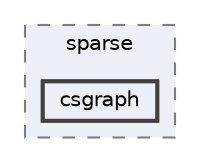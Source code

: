 digraph "/home/jam/Research/IRES-2025/dev/src/llm-scripts/testing/hypothesis-testing/hyp-env/lib/python3.12/site-packages/sklearn/externals/_scipy/sparse/csgraph"
{
 // LATEX_PDF_SIZE
  bgcolor="transparent";
  edge [fontname=Helvetica,fontsize=10,labelfontname=Helvetica,labelfontsize=10];
  node [fontname=Helvetica,fontsize=10,shape=box,height=0.2,width=0.4];
  compound=true
  subgraph clusterdir_4eb554d6f07378a3c0a2553fc35cbc91 {
    graph [ bgcolor="#edf0f7", pencolor="grey50", label="sparse", fontname=Helvetica,fontsize=10 style="filled,dashed", URL="dir_4eb554d6f07378a3c0a2553fc35cbc91.html",tooltip=""]
  dir_af13df7263d8fef21d5fb02231c763b7 [label="csgraph", fillcolor="#edf0f7", color="grey25", style="filled,bold", URL="dir_af13df7263d8fef21d5fb02231c763b7.html",tooltip=""];
  }
}
